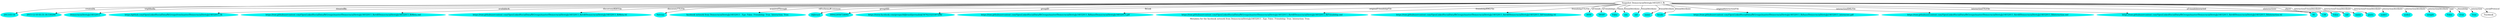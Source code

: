 digraph  {
	graph [label="Metadata for the facebook network from DemocraciaDiretaJa14032013 . Ego: False. Friendship: True. Interaction: True."];
	node [label="\N"];
	279	 [color="#02F3F1",
		label="2013-03-14",
		style=filled];
	"Snapshot DemocraciaDiretaJa14032013_fb" -> 279	 [label=createdAt];
	280	 [color="#02F3F1",
		label="2015-12-10 03:31:18.530200",
		style=filled];
	"Snapshot DemocraciaDiretaJa14032013_fb" -> 280	 [label=triplifiedIn];
	281	 [color="#02F3F1",
		label=DemocraciaDiretaJa14032013,
		style=filled];
	"Snapshot DemocraciaDiretaJa14032013_fb" -> 281	 [label=donatedBy];
	282	 [color="#02F3F1",
		label="https://github.com/OpenLinkedSocialData/fbGroups/tree/master/DemocraciaDiretaJa14032013_fb",
		style=filled];
	"Snapshot DemocraciaDiretaJa14032013_fb" -> 282	 [label=availableAt];
	283	 [color="#02F3F1",
		label="https://raw.githubusercontent.com/OpenLinkedSocialData/fbGroups/master/DemocraciaDiretaJa14032013_fb/rdf/DemocraciaDiretaJa14032013_\
fbMeta.owl",
		style=filled];
	"Snapshot DemocraciaDiretaJa14032013_fb" -> 283	 [label=discorveryRDFFile];
	284	 [color="#02F3F1",
		label="https://raw.githubusercontent.com/OpenLinkedSocialData/fbGroups/master/DemocraciaDiretaJa14032013_fb/rdf/DemocraciaDiretaJa14032013_\
fbMeta.ttl",
		style=filled];
	"Snapshot DemocraciaDiretaJa14032013_fb" -> 284	 [label=discoveryTTLFile];
	285	 [color="#02F3F1",
		label=Netvizz,
		style=filled];
	"Snapshot DemocraciaDiretaJa14032013_fb" -> 285	 [label=acquiredThrough];
	286	 [color="#02F3F1",
		label="facebook network from DemocraciaDiretaJa14032013 . Ego: False. Friendship: True. Interaction: True.",
		style=filled];
	"Snapshot DemocraciaDiretaJa14032013_fb" -> 286	 [label="rdf-schema#comment"];
	287	 [color="#02F3F1",
		label=ddjbrasil,
		style=filled];
	"Snapshot DemocraciaDiretaJa14032013_fb" -> 287	 [label=groupSID];
	288	 [color="#02F3F1",
		label=300422056724092,
		style=filled];
	"Snapshot DemocraciaDiretaJa14032013_fb" -> 288	 [label=groupID];
	289	 [color="#02F3F1",
		label="https://www.facebook.com/groups/ddjbrasil/permalink/347023325397298/",
		style=filled];
	"Snapshot DemocraciaDiretaJa14032013_fb" -> 289	 [label=fbLink];
	290	 [color="#02F3F1",
		label="https://raw.githubusercontent.com/OpenLinkedSocialData/fbGroups/master/DemocraciaDiretaJa14032013_fb/base/DemocraciaDiretaJa14032013.gdf",
		style=filled];
	"Snapshot DemocraciaDiretaJa14032013_fb" -> 290	 [label=originalFriendshipFile];
	291	 [color="#02F3F1",
		label="https://raw.githubusercontent.com/OpenLinkedSocialData/fbGroups/master/DemocraciaDiretaJa14032013_fb/rdf/DemocraciaDiretaJa14032013_\
fbFriendship.owl",
		style=filled];
	"Snapshot DemocraciaDiretaJa14032013_fb" -> 291	 [label=friendshipXMLFile];
	292	 [color="#02F3F1",
		label="https://raw.githubusercontent.com/OpenLinkedSocialData/fbGroups/master/DemocraciaDiretaJa14032013_fb/rdf/DemocraciaDiretaJa14032013_\
fbFriendship.ttl",
		style=filled];
	"Snapshot DemocraciaDiretaJa14032013_fb" -> 292	 [label=friendshipTTLFile];
	293	 [color="#02F3F1",
		label=3050,
		style=filled];
	"Snapshot DemocraciaDiretaJa14032013_fb" -> 293	 [label=nFriends];
	294	 [color="#02F3F1",
		label=59187,
		style=filled];
	"Snapshot DemocraciaDiretaJa14032013_fb" -> 294	 [label=nFriendships];
	295	 [color="#02F3F1",
		label=False,
		style=filled];
	"Snapshot DemocraciaDiretaJa14032013_fb" -> 295	 [label=fAnon];
	296	 [color="#02F3F1",
		label=sex,
		style=filled];
	"Snapshot DemocraciaDiretaJa14032013_fb" -> 296	 [label=friendAttribute];
	297	 [color="#02F3F1",
		label=uid,
		style=filled];
	"Snapshot DemocraciaDiretaJa14032013_fb" -> 297	 [label=friendAttribute];
	298	 [color="#02F3F1",
		label=name,
		style=filled];
	"Snapshot DemocraciaDiretaJa14032013_fb" -> 298	 [label=friendAttribute];
	299	 [color="#02F3F1",
		label=locale,
		style=filled];
	"Snapshot DemocraciaDiretaJa14032013_fb" -> 299	 [label=friendAttribute];
	300	 [color="#02F3F1",
		label="https://raw.githubusercontent.com/OpenLinkedSocialData/fbGroups/master/DemocraciaDiretaJa14032013_fb/base/DemocraciaDiretaJa14032013_\
interacoes.gdf",
		style=filled];
	"Snapshot DemocraciaDiretaJa14032013_fb" -> 300	 [label=originalInteractionFile];
	301	 [color="#02F3F1",
		label="https://raw.githubusercontent.com/OpenLinkedSocialData/fbGroups/master/DemocraciaDiretaJa14032013_fb/rdf/DemocraciaDiretaJa14032013_\
fbInteraction.owl",
		style=filled];
	"Snapshot DemocraciaDiretaJa14032013_fb" -> 301	 [label=interactionXMLFile];
	302	 [color="#02F3F1",
		label="https://raw.githubusercontent.com/OpenLinkedSocialData/fbGroups/master/DemocraciaDiretaJa14032013_fb/rdf/DemocraciaDiretaJa14032013_\
fbInteraction.ttl",
		style=filled];
	"Snapshot DemocraciaDiretaJa14032013_fb" -> 302	 [label=interactionTTLFile];
	303	 [color="#02F3F1",
		label=91,
		style=filled];
	"Snapshot DemocraciaDiretaJa14032013_fb" -> 303	 [label=nFriendsInteracted];
	304	 [color="#02F3F1",
		label=136,
		style=filled];
	"Snapshot DemocraciaDiretaJa14032013_fb" -> 304	 [label=nInteractions];
	305	 [color="#02F3F1",
		label=False,
		style=filled];
	"Snapshot DemocraciaDiretaJa14032013_fb" -> 305	 [label=iAnon];
	306	 [color="#02F3F1",
		label=uid,
		style=filled];
	"Snapshot DemocraciaDiretaJa14032013_fb" -> 306	 [label=interactionFriendAttribute];
	307	 [color="#02F3F1",
		label=name,
		style=filled];
	"Snapshot DemocraciaDiretaJa14032013_fb" -> 307	 [label=interactionFriendAttribute];
	308	 [color="#02F3F1",
		label=posts,
		style=filled];
	"Snapshot DemocraciaDiretaJa14032013_fb" -> 308	 [label=interactionFriendAttribute];
	309	 [color="#02F3F1",
		label=node1,
		style=filled];
	"Snapshot DemocraciaDiretaJa14032013_fb" -> 309	 [label=interactionAttribute];
	310	 [color="#02F3F1",
		label=node2,
		style=filled];
	"Snapshot DemocraciaDiretaJa14032013_fb" -> 310	 [label=interactionAttribute];
	311	 [color="#02F3F1",
		label=weight,
		style=filled];
	"Snapshot DemocraciaDiretaJa14032013_fb" -> 311	 [label=interactionAttribute];
	312	 [color="#02F3F1",
		label=False,
		style=filled];
	"Snapshot DemocraciaDiretaJa14032013_fb" -> 312	 [label=ego];
	313	 [color="#02F3F1",
		label=True,
		style=filled];
	"Snapshot DemocraciaDiretaJa14032013_fb" -> 313	 [label=friendship];
	314	 [color="#02F3F1",
		label=True,
		style=filled];
	"Snapshot DemocraciaDiretaJa14032013_fb" -> 314	 [label=interaction];
	"Snapshot DemocraciaDiretaJa14032013_fb" -> Facebook	 [label=socialProtocol];
}
